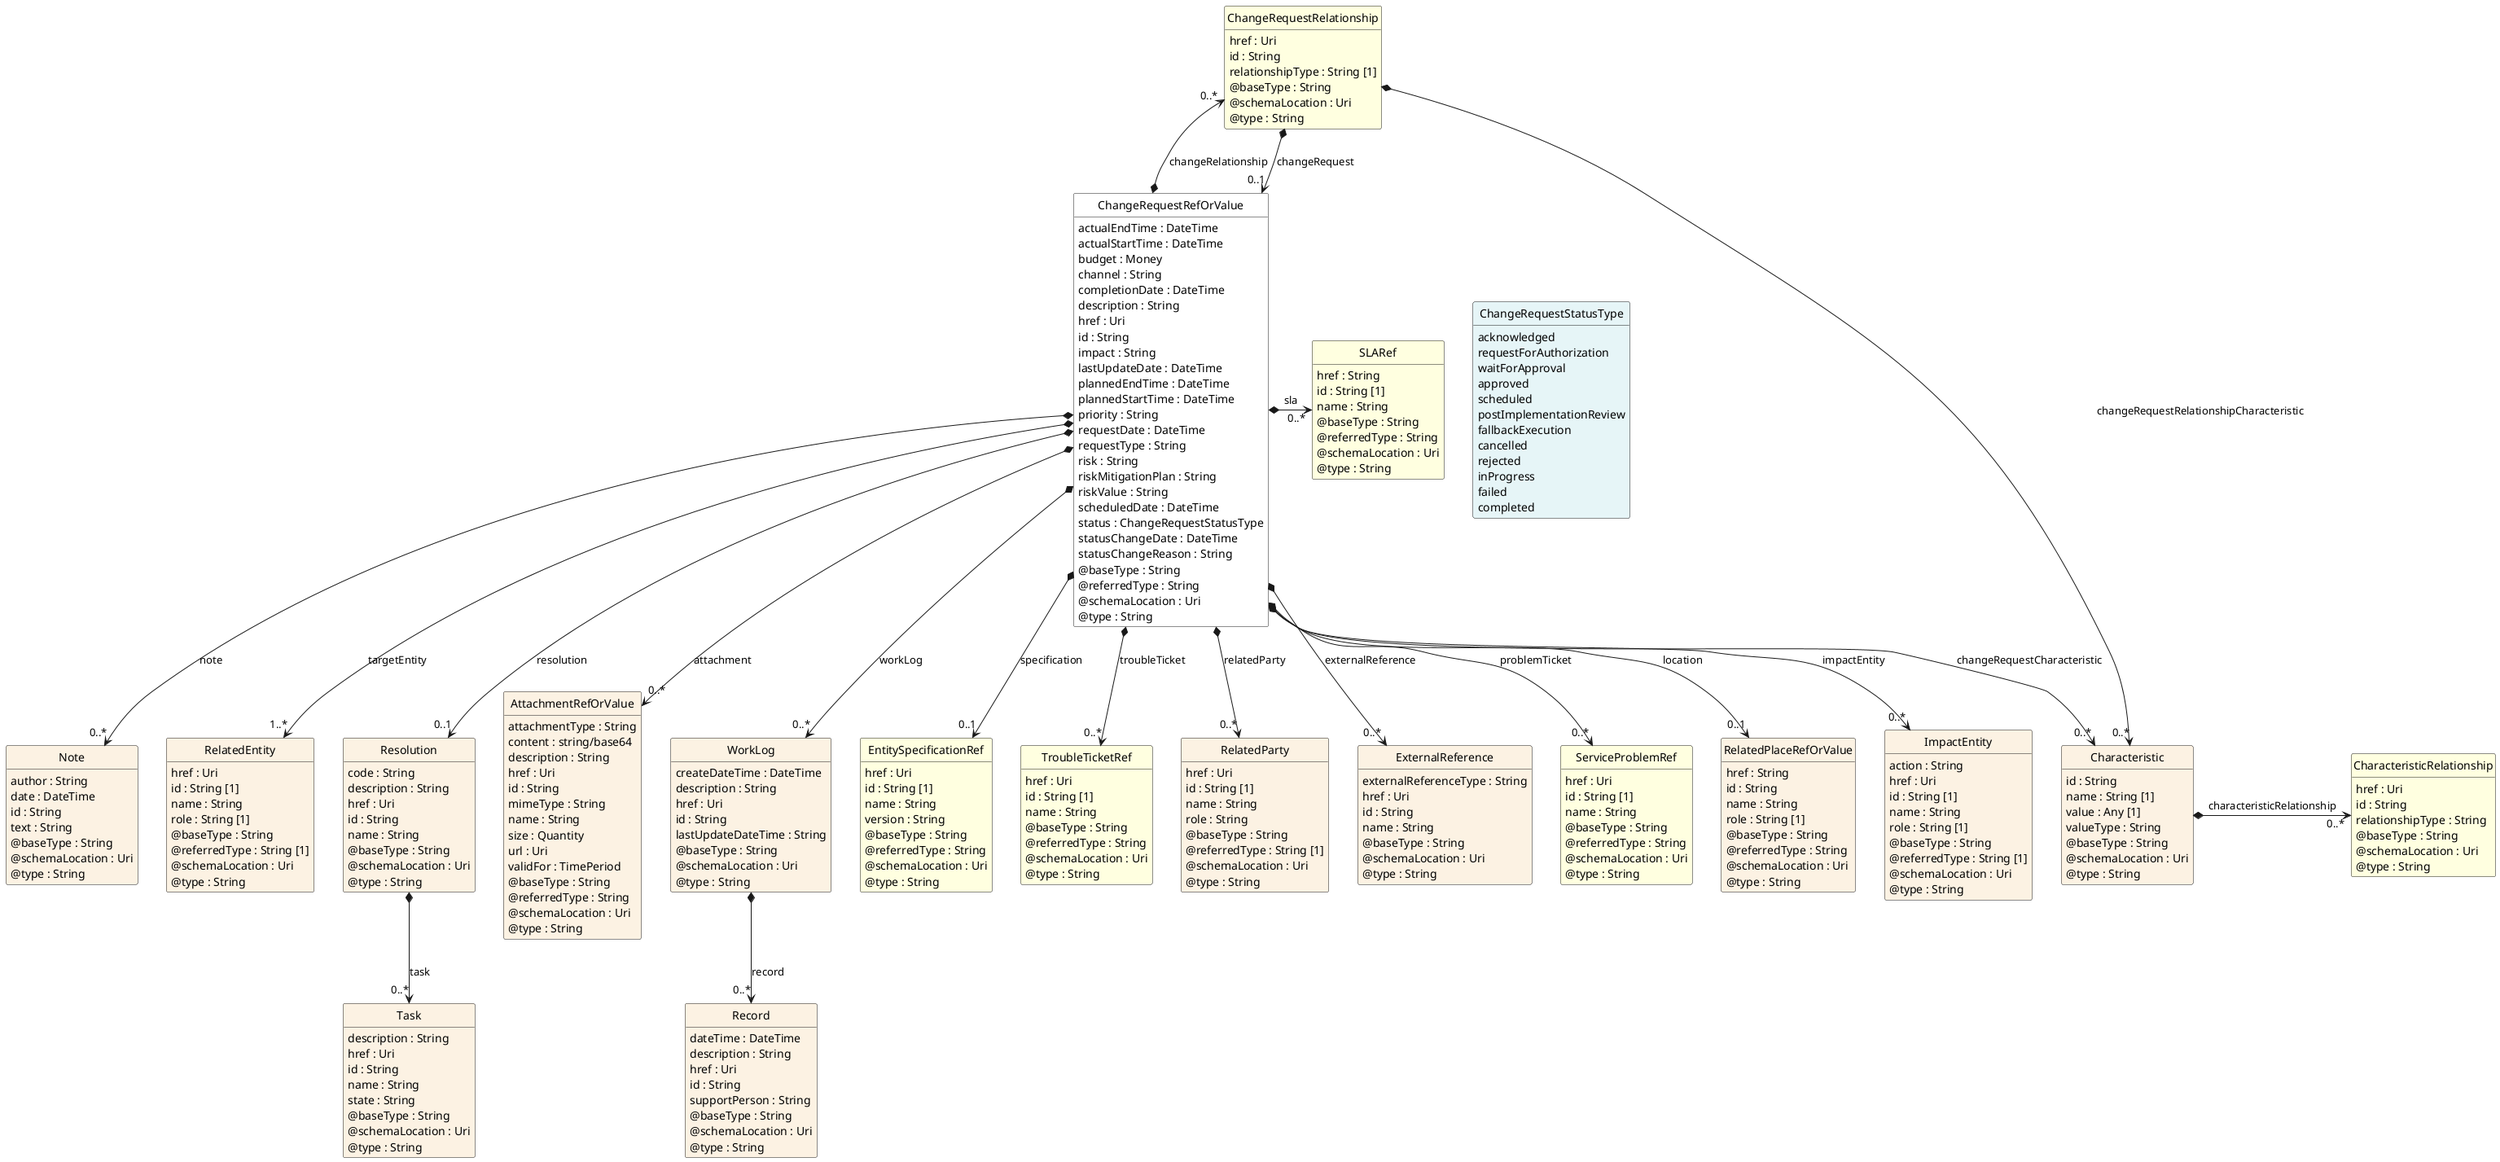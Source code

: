 @startuml
hide circle
hide methods
hide stereotype
show <<Enumeration>> stereotype
skinparam class {
   BackgroundColor<<Enumeration>> #E6F5F7
   BackgroundColor<<Ref>> #FFFFE0
   BackgroundColor<<Pivot>> #FFFFFFF
   BackgroundColor<<SimpleType>> #E2F0DA
   BackgroundColor #FCF2E3
}

class ChangeRequestRefOrValue <<Pivot>> {
    actualEndTime : DateTime
    actualStartTime : DateTime
    budget : Money
    channel : String
    completionDate : DateTime
    description : String
    href : Uri
    id : String
    impact : String
    lastUpdateDate : DateTime
    plannedEndTime : DateTime
    plannedStartTime : DateTime
    priority : String
    requestDate : DateTime
    requestType : String
    risk : String
    riskMitigationPlan : String
    riskValue : String
    scheduledDate : DateTime
    status : ChangeRequestStatusType
    statusChangeDate : DateTime
    statusChangeReason : String
    @baseType : String
    @referredType : String
    @schemaLocation : Uri
    @type : String
}

class Note  {
    author : String
    date : DateTime
    id : String
    text : String
    @baseType : String
    @schemaLocation : Uri
    @type : String
}

class RelatedEntity  {
    href : Uri
    id : String [1]
    name : String
    role : String [1]
    @baseType : String
    @referredType : String [1]
    @schemaLocation : Uri
    @type : String
}

class Resolution  {
    code : String
    description : String
    href : Uri
    id : String
    name : String
    @baseType : String
    @schemaLocation : Uri
    @type : String
}

class Task  {
    description : String
    href : Uri
    id : String
    name : String
    state : String
    @baseType : String
    @schemaLocation : Uri
    @type : String
}

class AttachmentRefOrValue  {
    attachmentType : String
    content : string/base64
    description : String
    href : Uri
    id : String
    mimeType : String
    name : String
    size : Quantity
    url : Uri
    validFor : TimePeriod
    @baseType : String
    @referredType : String
    @schemaLocation : Uri
    @type : String
}

class WorkLog  {
    createDateTime : DateTime
    description : String
    href : Uri
    id : String
    lastUpdateDateTime : String
    @baseType : String
    @schemaLocation : Uri
    @type : String
}

class Record  {
    dateTime : DateTime
    description : String
    href : Uri
    id : String
    supportPerson : String
    @baseType : String
    @schemaLocation : Uri
    @type : String
}

class Characteristic  {
    id : String
    name : String [1]
    value : Any [1]
    valueType : String
    @baseType : String
    @schemaLocation : Uri
    @type : String
}

class CharacteristicRelationship  <<Ref>> {
    href : Uri
    id : String
    relationshipType : String
    @baseType : String
    @schemaLocation : Uri
    @type : String
}

class ChangeRequestRelationship  <<Ref>> {
    href : Uri
    id : String
    relationshipType : String [1]
    @baseType : String
    @schemaLocation : Uri
    @type : String
}

class SLARef  <<Ref>> {
    href : String
    id : String [1]
    name : String
    @baseType : String
    @referredType : String
    @schemaLocation : Uri
    @type : String
}

class EntitySpecificationRef  <<Ref>> {
    href : Uri
    id : String [1]
    name : String
    version : String
    @baseType : String
    @referredType : String
    @schemaLocation : Uri
    @type : String
}

class TroubleTicketRef  <<Ref>> {
    href : Uri
    id : String [1]
    name : String
    @baseType : String
    @referredType : String
    @schemaLocation : Uri
    @type : String
}

class RelatedParty  {
    href : Uri
    id : String [1]
    name : String
    role : String
    @baseType : String
    @referredType : String [1]
    @schemaLocation : Uri
    @type : String
}

class ExternalReference  {
    externalReferenceType : String
    href : Uri
    id : String
    name : String
    @baseType : String
    @schemaLocation : Uri
    @type : String
}

class ServiceProblemRef  <<Ref>> {
    href : Uri
    id : String [1]
    name : String
    @baseType : String
    @referredType : String
    @schemaLocation : Uri
    @type : String
}

class RelatedPlaceRefOrValue  {
    href : String
    id : String
    name : String
    role : String [1]
    @baseType : String
    @referredType : String
    @schemaLocation : Uri
    @type : String
}

class ImpactEntity  {
    action : String
    href : Uri
    id : String [1]
    name : String
    role : String [1]
    @baseType : String
    @referredType : String [1]
    @schemaLocation : Uri
    @type : String
}

class ChangeRequestStatusType <<Enumeration>> {
    acknowledged
    requestForAuthorization
    waitForApproval
    approved
    scheduled
    postImplementationReview
    fallbackExecution
    cancelled
    rejected
    inProgress
    failed
    completed
}

ChangeRequestRefOrValue -right[hidden]-> ChangeRequestStatusType

ChangeRequestRelationship "0..*" <--* ChangeRequestRefOrValue : changeRelationship

ChangeRequestRefOrValue *-->  "0..*" Characteristic : changeRequestCharacteristic

ChangeRequestRelationship *-->  "0..*" Characteristic : changeRequestRelationshipCharacteristic

ChangeRequestRelationship *-->  "0..1" ChangeRequestRefOrValue : changeRequest

SLARef "0..*" <-left-* ChangeRequestRefOrValue : sla

ChangeRequestRefOrValue *-->  "1..*" RelatedEntity : targetEntity

ChangeRequestRefOrValue *-->  "0..*" ImpactEntity : impactEntity

ChangeRequestRefOrValue *-->  "0..*" ServiceProblemRef : problemTicket

ChangeRequestRefOrValue *-->  "0..*" ExternalReference : externalReference

ChangeRequestRefOrValue *-->  "0..*" Note : note

ChangeRequestRefOrValue *-->  "0..1" RelatedPlaceRefOrValue : location

ChangeRequestRefOrValue *-->  "0..*" TroubleTicketRef : troubleTicket

ChangeRequestRefOrValue *-->  "0..*" RelatedParty : relatedParty

ChangeRequestRefOrValue *-->  "0..1" EntitySpecificationRef : specification

ChangeRequestRefOrValue *-->  "0..*" AttachmentRefOrValue : attachment

ChangeRequestRefOrValue *-->  "0..*" WorkLog : workLog

ChangeRequestRefOrValue *-->  "0..1" Resolution : resolution

Resolution *-->  "0..*" Task : task

WorkLog *-->  "0..*" Record : record

Characteristic *-right-> "0..*" CharacteristicRelationship : characteristicRelationship

@enduml